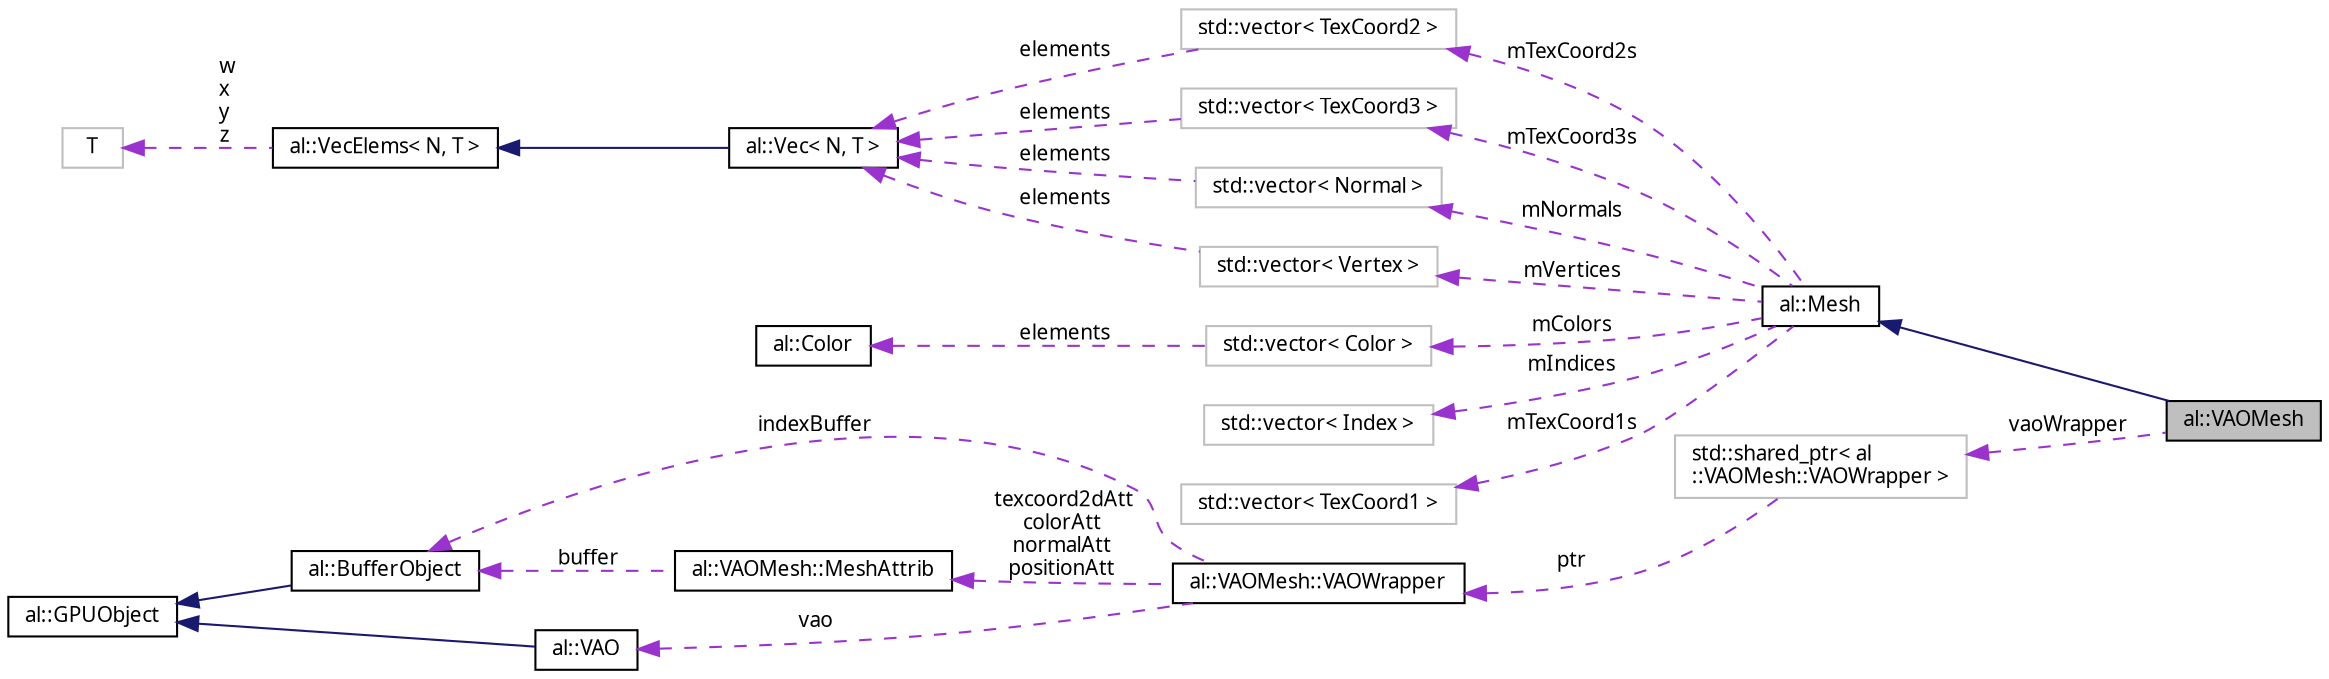 digraph "al::VAOMesh"
{
 // LATEX_PDF_SIZE
  bgcolor="transparent";
  edge [fontname="FreeSans.ttf",fontsize="10",labelfontname="FreeSans.ttf",labelfontsize="10"];
  node [fontname="FreeSans.ttf",fontsize="10",shape=record];
  rankdir="LR";
  Node1 [label="al::VAOMesh",height=0.2,width=0.4,color="black", fillcolor="grey75", style="filled", fontcolor="black",tooltip=" "];
  Node2 -> Node1 [dir="back",color="midnightblue",fontsize="10",style="solid",fontname="FreeSans.ttf"];
  Node2 [label="al::Mesh",height=0.2,width=0.4,color="black",URL="$classal_1_1_mesh.html",tooltip="Stores buffers related to rendering graphical objects."];
  Node3 -> Node2 [dir="back",color="darkorchid3",fontsize="10",style="dashed",label=" mTexCoord2s" ,fontname="FreeSans.ttf"];
  Node3 [label="std::vector\< TexCoord2 \>",height=0.2,width=0.4,color="grey75",tooltip=" "];
  Node4 -> Node3 [dir="back",color="darkorchid3",fontsize="10",style="dashed",label=" elements" ,fontname="FreeSans.ttf"];
  Node4 [label="al::Vec\< N, T \>",height=0.2,width=0.4,color="black",URL="$classal_1_1_vec.html",tooltip="Fixed-size n-vector."];
  Node5 -> Node4 [dir="back",color="midnightblue",fontsize="10",style="solid",fontname="FreeSans.ttf"];
  Node5 [label="al::VecElems\< N, T \>",height=0.2,width=0.4,color="black",URL="$structal_1_1_vec_elems.html",tooltip=" "];
  Node6 -> Node5 [dir="back",color="darkorchid3",fontsize="10",style="dashed",label=" w\nx\ny\nz" ,fontname="FreeSans.ttf"];
  Node6 [label="T",height=0.2,width=0.4,color="grey75",tooltip=" "];
  Node7 -> Node2 [dir="back",color="darkorchid3",fontsize="10",style="dashed",label=" mTexCoord3s" ,fontname="FreeSans.ttf"];
  Node7 [label="std::vector\< TexCoord3 \>",height=0.2,width=0.4,color="grey75",tooltip=" "];
  Node4 -> Node7 [dir="back",color="darkorchid3",fontsize="10",style="dashed",label=" elements" ,fontname="FreeSans.ttf"];
  Node8 -> Node2 [dir="back",color="darkorchid3",fontsize="10",style="dashed",label=" mNormals" ,fontname="FreeSans.ttf"];
  Node8 [label="std::vector\< Normal \>",height=0.2,width=0.4,color="grey75",tooltip=" "];
  Node4 -> Node8 [dir="back",color="darkorchid3",fontsize="10",style="dashed",label=" elements" ,fontname="FreeSans.ttf"];
  Node9 -> Node2 [dir="back",color="darkorchid3",fontsize="10",style="dashed",label=" mColors" ,fontname="FreeSans.ttf"];
  Node9 [label="std::vector\< Color \>",height=0.2,width=0.4,color="grey75",tooltip=" "];
  Node10 -> Node9 [dir="back",color="darkorchid3",fontsize="10",style="dashed",label=" elements" ,fontname="FreeSans.ttf"];
  Node10 [label="al::Color",height=0.2,width=0.4,color="black",URL="$structal_1_1_color.html",tooltip=" "];
  Node11 -> Node2 [dir="back",color="darkorchid3",fontsize="10",style="dashed",label=" mIndices" ,fontname="FreeSans.ttf"];
  Node11 [label="std::vector\< Index \>",height=0.2,width=0.4,color="grey75",tooltip=" "];
  Node12 -> Node2 [dir="back",color="darkorchid3",fontsize="10",style="dashed",label=" mTexCoord1s" ,fontname="FreeSans.ttf"];
  Node12 [label="std::vector\< TexCoord1 \>",height=0.2,width=0.4,color="grey75",tooltip=" "];
  Node13 -> Node2 [dir="back",color="darkorchid3",fontsize="10",style="dashed",label=" mVertices" ,fontname="FreeSans.ttf"];
  Node13 [label="std::vector\< Vertex \>",height=0.2,width=0.4,color="grey75",tooltip=" "];
  Node4 -> Node13 [dir="back",color="darkorchid3",fontsize="10",style="dashed",label=" elements" ,fontname="FreeSans.ttf"];
  Node14 -> Node1 [dir="back",color="darkorchid3",fontsize="10",style="dashed",label=" vaoWrapper" ,fontname="FreeSans.ttf"];
  Node14 [label="std::shared_ptr\< al\l::VAOMesh::VAOWrapper \>",height=0.2,width=0.4,color="grey75",tooltip=" "];
  Node15 -> Node14 [dir="back",color="darkorchid3",fontsize="10",style="dashed",label=" ptr" ,fontname="FreeSans.ttf"];
  Node15 [label="al::VAOMesh::VAOWrapper",height=0.2,width=0.4,color="black",URL="$structal_1_1_v_a_o_mesh_1_1_v_a_o_wrapper.html",tooltip=" "];
  Node16 -> Node15 [dir="back",color="darkorchid3",fontsize="10",style="dashed",label=" texcoord2dAtt\ncolorAtt\nnormalAtt\npositionAtt" ,fontname="FreeSans.ttf"];
  Node16 [label="al::VAOMesh::MeshAttrib",height=0.2,width=0.4,color="black",URL="$structal_1_1_v_a_o_mesh_1_1_mesh_attrib.html",tooltip=" "];
  Node17 -> Node16 [dir="back",color="darkorchid3",fontsize="10",style="dashed",label=" buffer" ,fontname="FreeSans.ttf"];
  Node17 [label="al::BufferObject",height=0.2,width=0.4,color="black",URL="$classal_1_1_buffer_object.html",tooltip=" "];
  Node18 -> Node17 [dir="back",color="midnightblue",fontsize="10",style="solid",fontname="FreeSans.ttf"];
  Node18 [label="al::GPUObject",height=0.2,width=0.4,color="black",URL="$classal_1_1_g_p_u_object.html",tooltip=" "];
  Node17 -> Node15 [dir="back",color="darkorchid3",fontsize="10",style="dashed",label=" indexBuffer" ,fontname="FreeSans.ttf"];
  Node19 -> Node15 [dir="back",color="darkorchid3",fontsize="10",style="dashed",label=" vao" ,fontname="FreeSans.ttf"];
  Node19 [label="al::VAO",height=0.2,width=0.4,color="black",URL="$classal_1_1_v_a_o.html",tooltip=" "];
  Node18 -> Node19 [dir="back",color="midnightblue",fontsize="10",style="solid",fontname="FreeSans.ttf"];
}
